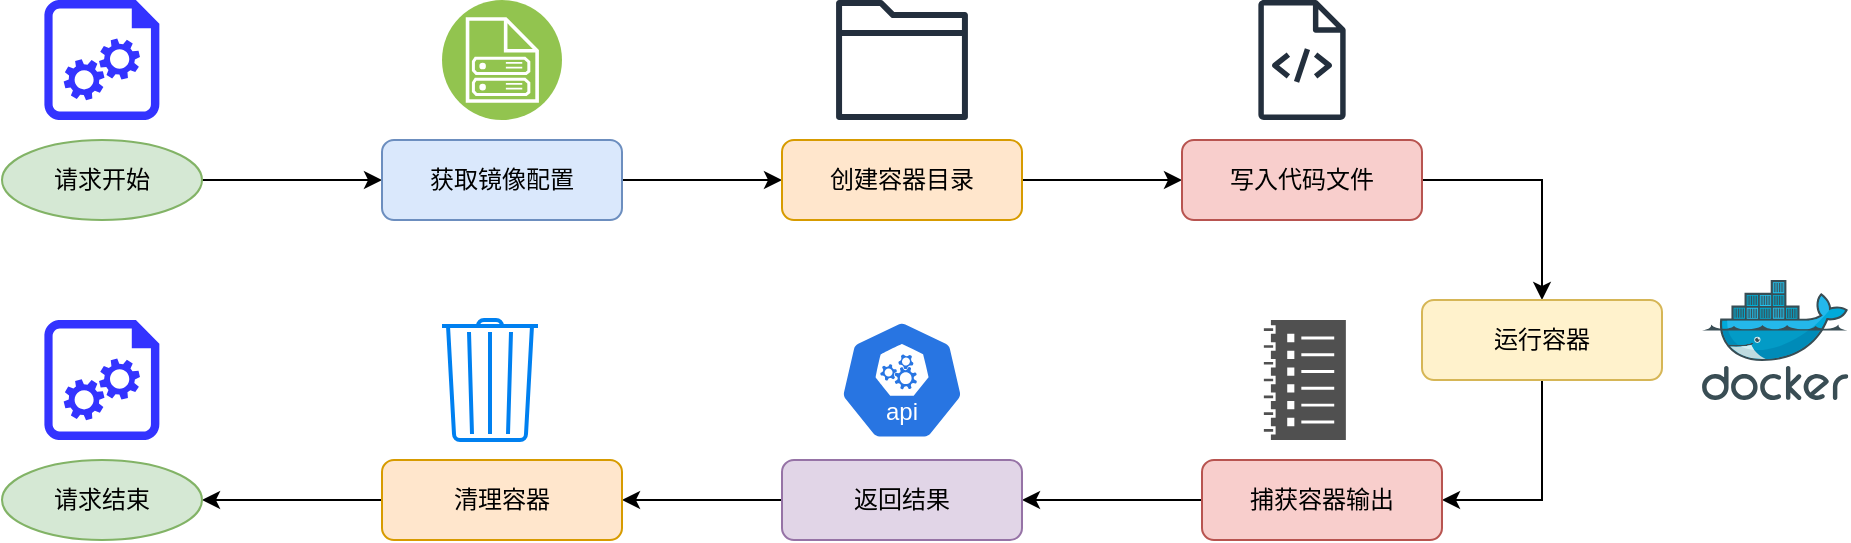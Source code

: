 <mxfile version="24.7.5">
  <diagram name="Page-1" id="jYuAm2ZBDT6OfC7GVNKT">
    <mxGraphModel dx="1221" dy="717" grid="1" gridSize="10" guides="1" tooltips="1" connect="1" arrows="1" fold="1" page="1" pageScale="1" pageWidth="850" pageHeight="1100" math="0" shadow="0">
      <root>
        <mxCell id="0" />
        <mxCell id="1" parent="0" />
        <mxCell id="UvEGsaRXCiTx__IG_Cya-22" style="edgeStyle=orthogonalEdgeStyle;rounded=0;orthogonalLoop=1;jettySize=auto;html=1;exitX=1;exitY=0.5;exitDx=0;exitDy=0;" edge="1" parent="1" source="UvEGsaRXCiTx__IG_Cya-31" target="UvEGsaRXCiTx__IG_Cya-13">
          <mxGeometry relative="1" as="geometry">
            <mxPoint x="200" y="340" as="sourcePoint" />
          </mxGeometry>
        </mxCell>
        <mxCell id="UvEGsaRXCiTx__IG_Cya-23" style="edgeStyle=orthogonalEdgeStyle;rounded=0;orthogonalLoop=1;jettySize=auto;html=1;exitX=1;exitY=0.5;exitDx=0;exitDy=0;entryX=0;entryY=0.5;entryDx=0;entryDy=0;" edge="1" parent="1" source="UvEGsaRXCiTx__IG_Cya-13" target="UvEGsaRXCiTx__IG_Cya-14">
          <mxGeometry relative="1" as="geometry" />
        </mxCell>
        <mxCell id="UvEGsaRXCiTx__IG_Cya-13" value="获取镜像配置" style="rounded=1;whiteSpace=wrap;html=1;fillColor=#dae8fc;strokeColor=#6c8ebf;" vertex="1" parent="1">
          <mxGeometry x="280" y="320" width="120" height="40" as="geometry" />
        </mxCell>
        <mxCell id="UvEGsaRXCiTx__IG_Cya-24" style="edgeStyle=orthogonalEdgeStyle;rounded=0;orthogonalLoop=1;jettySize=auto;html=1;exitX=1;exitY=0.5;exitDx=0;exitDy=0;" edge="1" parent="1" source="UvEGsaRXCiTx__IG_Cya-14" target="UvEGsaRXCiTx__IG_Cya-15">
          <mxGeometry relative="1" as="geometry" />
        </mxCell>
        <mxCell id="UvEGsaRXCiTx__IG_Cya-14" value="创建容器目录" style="rounded=1;whiteSpace=wrap;html=1;fillColor=#ffe6cc;strokeColor=#d79b00;" vertex="1" parent="1">
          <mxGeometry x="480" y="320" width="120" height="40" as="geometry" />
        </mxCell>
        <mxCell id="UvEGsaRXCiTx__IG_Cya-35" style="edgeStyle=orthogonalEdgeStyle;rounded=0;orthogonalLoop=1;jettySize=auto;html=1;exitX=1;exitY=0.5;exitDx=0;exitDy=0;" edge="1" parent="1" source="UvEGsaRXCiTx__IG_Cya-15" target="UvEGsaRXCiTx__IG_Cya-16">
          <mxGeometry relative="1" as="geometry" />
        </mxCell>
        <mxCell id="UvEGsaRXCiTx__IG_Cya-15" value="写入代码文件" style="rounded=1;whiteSpace=wrap;html=1;fillColor=#f8cecc;strokeColor=#b85450;" vertex="1" parent="1">
          <mxGeometry x="680" y="320" width="120" height="40" as="geometry" />
        </mxCell>
        <mxCell id="UvEGsaRXCiTx__IG_Cya-36" style="edgeStyle=orthogonalEdgeStyle;rounded=0;orthogonalLoop=1;jettySize=auto;html=1;exitX=0.5;exitY=1;exitDx=0;exitDy=0;entryX=1;entryY=0.5;entryDx=0;entryDy=0;" edge="1" parent="1" source="UvEGsaRXCiTx__IG_Cya-16" target="UvEGsaRXCiTx__IG_Cya-17">
          <mxGeometry relative="1" as="geometry" />
        </mxCell>
        <mxCell id="UvEGsaRXCiTx__IG_Cya-16" value="运行容器" style="rounded=1;whiteSpace=wrap;html=1;fillColor=#fff2cc;strokeColor=#d6b656;" vertex="1" parent="1">
          <mxGeometry x="800" y="400" width="120" height="40" as="geometry" />
        </mxCell>
        <mxCell id="UvEGsaRXCiTx__IG_Cya-27" style="edgeStyle=orthogonalEdgeStyle;rounded=0;orthogonalLoop=1;jettySize=auto;html=1;exitX=0;exitY=0.5;exitDx=0;exitDy=0;entryX=1;entryY=0.5;entryDx=0;entryDy=0;" edge="1" parent="1" source="UvEGsaRXCiTx__IG_Cya-17" target="UvEGsaRXCiTx__IG_Cya-18">
          <mxGeometry relative="1" as="geometry" />
        </mxCell>
        <mxCell id="UvEGsaRXCiTx__IG_Cya-17" value="捕获容器输出" style="rounded=1;whiteSpace=wrap;html=1;fillColor=#f8cecc;strokeColor=#b85450;" vertex="1" parent="1">
          <mxGeometry x="690" y="480" width="120" height="40" as="geometry" />
        </mxCell>
        <mxCell id="UvEGsaRXCiTx__IG_Cya-28" style="edgeStyle=orthogonalEdgeStyle;rounded=0;orthogonalLoop=1;jettySize=auto;html=1;exitX=0;exitY=0.5;exitDx=0;exitDy=0;" edge="1" parent="1" source="UvEGsaRXCiTx__IG_Cya-18" target="UvEGsaRXCiTx__IG_Cya-19">
          <mxGeometry relative="1" as="geometry" />
        </mxCell>
        <mxCell id="UvEGsaRXCiTx__IG_Cya-18" value="返回结果" style="rounded=1;whiteSpace=wrap;html=1;fillColor=#e1d5e7;strokeColor=#9673a6;" vertex="1" parent="1">
          <mxGeometry x="480" y="480" width="120" height="40" as="geometry" />
        </mxCell>
        <mxCell id="UvEGsaRXCiTx__IG_Cya-34" style="edgeStyle=orthogonalEdgeStyle;rounded=0;orthogonalLoop=1;jettySize=auto;html=1;exitX=0;exitY=0.5;exitDx=0;exitDy=0;entryX=1;entryY=0.5;entryDx=0;entryDy=0;" edge="1" parent="1" source="UvEGsaRXCiTx__IG_Cya-19" target="UvEGsaRXCiTx__IG_Cya-32">
          <mxGeometry relative="1" as="geometry" />
        </mxCell>
        <mxCell id="UvEGsaRXCiTx__IG_Cya-19" value="清理容器" style="rounded=1;whiteSpace=wrap;html=1;fillColor=#ffe6cc;strokeColor=#d79b00;" vertex="1" parent="1">
          <mxGeometry x="280" y="480" width="120" height="40" as="geometry" />
        </mxCell>
        <mxCell id="UvEGsaRXCiTx__IG_Cya-31" value="请求开始" style="ellipse;whiteSpace=wrap;html=1;fillColor=#d5e8d4;strokeColor=#82b366;" vertex="1" parent="1">
          <mxGeometry x="90" y="320" width="100" height="40" as="geometry" />
        </mxCell>
        <mxCell id="UvEGsaRXCiTx__IG_Cya-32" value="请求结束" style="ellipse;whiteSpace=wrap;html=1;fillColor=#d5e8d4;strokeColor=#82b366;" vertex="1" parent="1">
          <mxGeometry x="90" y="480" width="100" height="40" as="geometry" />
        </mxCell>
        <mxCell id="UvEGsaRXCiTx__IG_Cya-37" value="" style="image;sketch=0;aspect=fixed;html=1;points=[];align=center;fontSize=12;image=img/lib/mscae/Docker.svg;" vertex="1" parent="1">
          <mxGeometry x="940" y="390" width="73.17" height="60" as="geometry" />
        </mxCell>
        <mxCell id="UvEGsaRXCiTx__IG_Cya-38" value="" style="image;aspect=fixed;perimeter=ellipsePerimeter;html=1;align=center;shadow=0;dashed=0;fontColor=#4277BB;labelBackgroundColor=default;fontSize=12;spacingTop=3;image=img/lib/ibm/vpc/ImageService.svg;" vertex="1" parent="1">
          <mxGeometry x="310" y="250" width="60" height="60" as="geometry" />
        </mxCell>
        <mxCell id="UvEGsaRXCiTx__IG_Cya-39" value="" style="sketch=0;outlineConnect=0;fontColor=#232F3E;gradientColor=none;fillColor=#232F3D;strokeColor=none;dashed=0;verticalLabelPosition=bottom;verticalAlign=top;align=center;html=1;fontSize=12;fontStyle=0;aspect=fixed;pointerEvents=1;shape=mxgraph.aws4.source_code;" vertex="1" parent="1">
          <mxGeometry x="718.08" y="250" width="43.85" height="60" as="geometry" />
        </mxCell>
        <mxCell id="UvEGsaRXCiTx__IG_Cya-40" value="" style="sketch=0;pointerEvents=1;shadow=0;dashed=0;html=1;strokeColor=none;labelPosition=center;verticalLabelPosition=bottom;verticalAlign=top;align=center;fillColor=#505050;shape=mxgraph.mscae.oms.log_management" vertex="1" parent="1">
          <mxGeometry x="720.93" y="410" width="41" height="60" as="geometry" />
        </mxCell>
        <mxCell id="UvEGsaRXCiTx__IG_Cya-41" value="" style="sketch=0;outlineConnect=0;fontColor=#232F3E;gradientColor=none;fillColor=#232F3D;strokeColor=none;dashed=0;verticalLabelPosition=bottom;verticalAlign=top;align=center;html=1;fontSize=12;fontStyle=0;aspect=fixed;pointerEvents=1;shape=mxgraph.aws4.folder;" vertex="1" parent="1">
          <mxGeometry x="507.04" y="250" width="65.92" height="60" as="geometry" />
        </mxCell>
        <mxCell id="UvEGsaRXCiTx__IG_Cya-42" value="" style="aspect=fixed;sketch=0;html=1;dashed=0;whitespace=wrap;verticalLabelPosition=bottom;verticalAlign=top;fillColor=#2875E2;strokeColor=#ffffff;points=[[0.005,0.63,0],[0.1,0.2,0],[0.9,0.2,0],[0.5,0,0],[0.995,0.63,0],[0.72,0.99,0],[0.5,1,0],[0.28,0.99,0]];shape=mxgraph.kubernetes.icon2;kubernetesLabel=1;prIcon=api" vertex="1" parent="1">
          <mxGeometry x="508.75" y="410" width="62.5" height="60" as="geometry" />
        </mxCell>
        <mxCell id="UvEGsaRXCiTx__IG_Cya-43" value="" style="sketch=0;aspect=fixed;pointerEvents=1;shadow=0;dashed=0;html=1;strokeColor=none;labelPosition=center;verticalLabelPosition=bottom;verticalAlign=top;align=center;shape=mxgraph.azure.startup_task;fillColor=#3333FF;" vertex="1" parent="1">
          <mxGeometry x="111.2" y="250" width="57.6" height="60" as="geometry" />
        </mxCell>
        <mxCell id="UvEGsaRXCiTx__IG_Cya-44" value="" style="sketch=0;aspect=fixed;pointerEvents=1;shadow=0;dashed=0;html=1;strokeColor=none;labelPosition=center;verticalLabelPosition=bottom;verticalAlign=top;align=center;shape=mxgraph.azure.startup_task;fillColor=#3333FF;" vertex="1" parent="1">
          <mxGeometry x="111.2" y="410" width="57.6" height="60" as="geometry" />
        </mxCell>
        <mxCell id="UvEGsaRXCiTx__IG_Cya-45" value="" style="html=1;verticalLabelPosition=bottom;align=center;labelBackgroundColor=#ffffff;verticalAlign=top;strokeWidth=2;strokeColor=#0080F0;shadow=0;dashed=0;shape=mxgraph.ios7.icons.trashcan;aspect=fixed;" vertex="1" parent="1">
          <mxGeometry x="310" y="410" width="48" height="60" as="geometry" />
        </mxCell>
      </root>
    </mxGraphModel>
  </diagram>
</mxfile>
